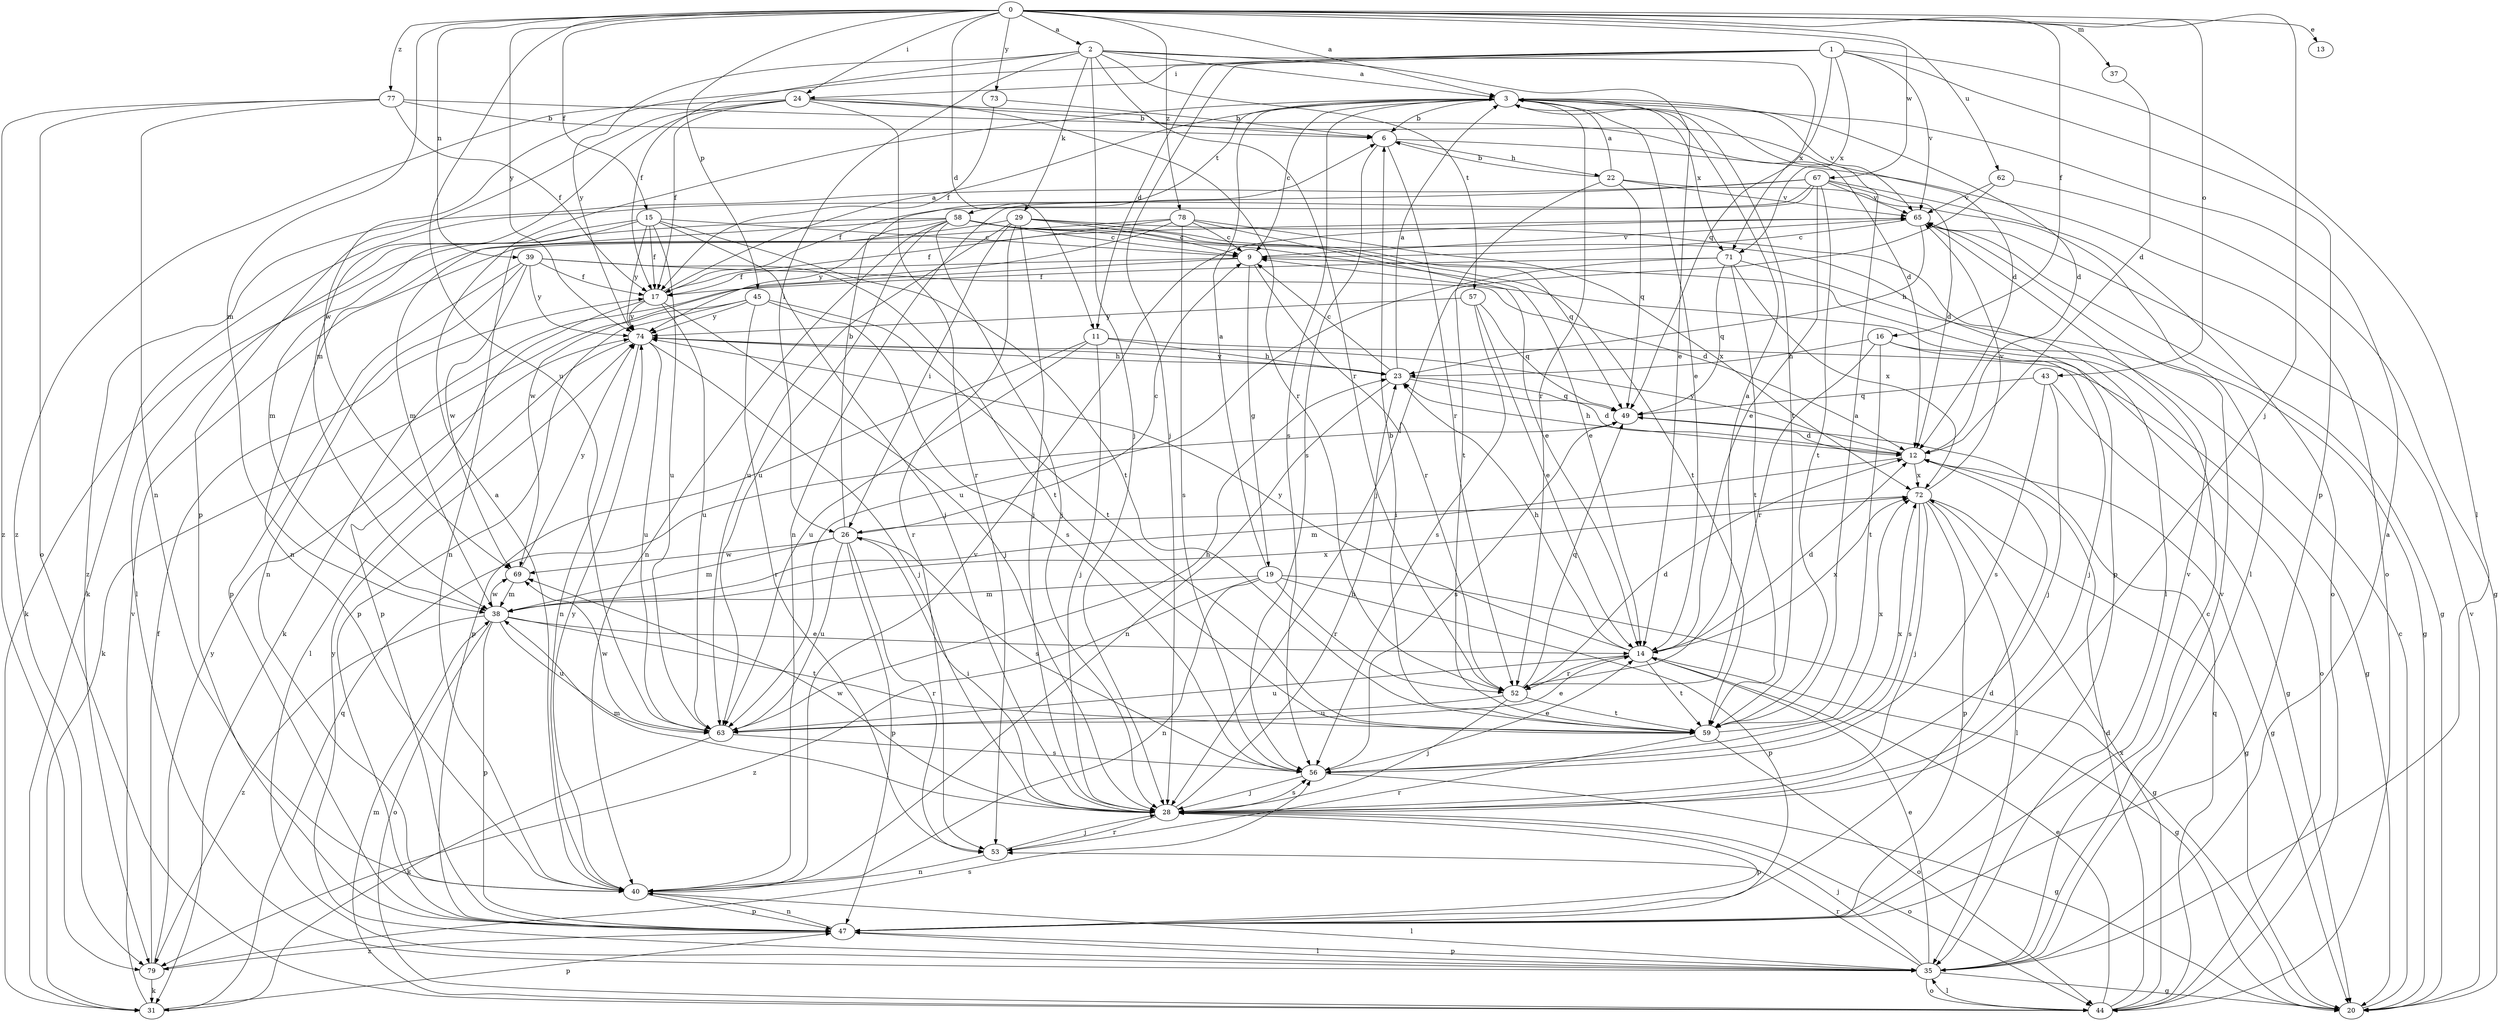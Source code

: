 strict digraph  {
0;
1;
2;
3;
6;
9;
11;
12;
13;
14;
15;
16;
17;
19;
20;
22;
23;
24;
26;
28;
29;
31;
35;
37;
38;
39;
40;
43;
44;
45;
47;
49;
52;
53;
56;
57;
58;
59;
62;
63;
65;
67;
69;
71;
72;
73;
74;
77;
78;
79;
0 -> 2  [label=a];
0 -> 3  [label=a];
0 -> 11  [label=d];
0 -> 13  [label=e];
0 -> 15  [label=f];
0 -> 16  [label=f];
0 -> 24  [label=i];
0 -> 28  [label=j];
0 -> 37  [label=m];
0 -> 38  [label=m];
0 -> 39  [label=n];
0 -> 43  [label=o];
0 -> 45  [label=p];
0 -> 62  [label=u];
0 -> 63  [label=u];
0 -> 67  [label=w];
0 -> 73  [label=y];
0 -> 74  [label=y];
0 -> 77  [label=z];
0 -> 78  [label=z];
1 -> 11  [label=d];
1 -> 24  [label=i];
1 -> 28  [label=j];
1 -> 35  [label=l];
1 -> 47  [label=p];
1 -> 49  [label=q];
1 -> 65  [label=v];
1 -> 69  [label=w];
1 -> 71  [label=x];
2 -> 3  [label=a];
2 -> 14  [label=e];
2 -> 17  [label=f];
2 -> 26  [label=i];
2 -> 28  [label=j];
2 -> 29  [label=k];
2 -> 52  [label=r];
2 -> 57  [label=t];
2 -> 71  [label=x];
2 -> 74  [label=y];
3 -> 6  [label=b];
3 -> 9  [label=c];
3 -> 12  [label=d];
3 -> 14  [label=e];
3 -> 52  [label=r];
3 -> 56  [label=s];
3 -> 58  [label=t];
3 -> 59  [label=t];
3 -> 65  [label=v];
3 -> 71  [label=x];
6 -> 22  [label=h];
6 -> 44  [label=o];
6 -> 52  [label=r];
6 -> 56  [label=s];
9 -> 17  [label=f];
9 -> 19  [label=g];
9 -> 31  [label=k];
9 -> 52  [label=r];
9 -> 65  [label=v];
11 -> 20  [label=g];
11 -> 23  [label=h];
11 -> 28  [label=j];
11 -> 47  [label=p];
11 -> 63  [label=u];
12 -> 20  [label=g];
12 -> 23  [label=h];
12 -> 38  [label=m];
12 -> 72  [label=x];
12 -> 74  [label=y];
14 -> 12  [label=d];
14 -> 20  [label=g];
14 -> 23  [label=h];
14 -> 52  [label=r];
14 -> 59  [label=t];
14 -> 63  [label=u];
14 -> 72  [label=x];
14 -> 74  [label=y];
15 -> 9  [label=c];
15 -> 17  [label=f];
15 -> 28  [label=j];
15 -> 35  [label=l];
15 -> 38  [label=m];
15 -> 59  [label=t];
15 -> 63  [label=u];
15 -> 74  [label=y];
16 -> 23  [label=h];
16 -> 28  [label=j];
16 -> 44  [label=o];
16 -> 52  [label=r];
16 -> 59  [label=t];
17 -> 3  [label=a];
17 -> 28  [label=j];
17 -> 47  [label=p];
17 -> 63  [label=u];
17 -> 74  [label=y];
19 -> 3  [label=a];
19 -> 20  [label=g];
19 -> 38  [label=m];
19 -> 40  [label=n];
19 -> 47  [label=p];
19 -> 52  [label=r];
19 -> 79  [label=z];
20 -> 9  [label=c];
20 -> 65  [label=v];
22 -> 3  [label=a];
22 -> 6  [label=b];
22 -> 35  [label=l];
22 -> 49  [label=q];
22 -> 59  [label=t];
22 -> 65  [label=v];
23 -> 3  [label=a];
23 -> 9  [label=c];
23 -> 12  [label=d];
23 -> 40  [label=n];
23 -> 49  [label=q];
23 -> 74  [label=y];
24 -> 6  [label=b];
24 -> 12  [label=d];
24 -> 17  [label=f];
24 -> 38  [label=m];
24 -> 47  [label=p];
24 -> 52  [label=r];
24 -> 53  [label=r];
24 -> 79  [label=z];
26 -> 6  [label=b];
26 -> 9  [label=c];
26 -> 38  [label=m];
26 -> 47  [label=p];
26 -> 53  [label=r];
26 -> 56  [label=s];
26 -> 63  [label=u];
26 -> 69  [label=w];
28 -> 23  [label=h];
28 -> 26  [label=i];
28 -> 38  [label=m];
28 -> 44  [label=o];
28 -> 47  [label=p];
28 -> 53  [label=r];
28 -> 56  [label=s];
28 -> 69  [label=w];
29 -> 9  [label=c];
29 -> 26  [label=i];
29 -> 28  [label=j];
29 -> 35  [label=l];
29 -> 40  [label=n];
29 -> 49  [label=q];
29 -> 53  [label=r];
29 -> 63  [label=u];
31 -> 47  [label=p];
31 -> 49  [label=q];
31 -> 65  [label=v];
35 -> 3  [label=a];
35 -> 9  [label=c];
35 -> 14  [label=e];
35 -> 20  [label=g];
35 -> 28  [label=j];
35 -> 44  [label=o];
35 -> 47  [label=p];
35 -> 53  [label=r];
35 -> 65  [label=v];
35 -> 74  [label=y];
37 -> 12  [label=d];
38 -> 14  [label=e];
38 -> 44  [label=o];
38 -> 47  [label=p];
38 -> 59  [label=t];
38 -> 63  [label=u];
38 -> 69  [label=w];
38 -> 72  [label=x];
38 -> 79  [label=z];
39 -> 12  [label=d];
39 -> 17  [label=f];
39 -> 40  [label=n];
39 -> 47  [label=p];
39 -> 59  [label=t];
39 -> 69  [label=w];
39 -> 74  [label=y];
40 -> 3  [label=a];
40 -> 35  [label=l];
40 -> 47  [label=p];
40 -> 65  [label=v];
40 -> 74  [label=y];
43 -> 20  [label=g];
43 -> 28  [label=j];
43 -> 49  [label=q];
43 -> 56  [label=s];
44 -> 12  [label=d];
44 -> 14  [label=e];
44 -> 35  [label=l];
44 -> 38  [label=m];
44 -> 49  [label=q];
44 -> 72  [label=x];
45 -> 31  [label=k];
45 -> 47  [label=p];
45 -> 53  [label=r];
45 -> 56  [label=s];
45 -> 59  [label=t];
45 -> 74  [label=y];
47 -> 12  [label=d];
47 -> 35  [label=l];
47 -> 40  [label=n];
47 -> 65  [label=v];
47 -> 79  [label=z];
49 -> 12  [label=d];
49 -> 56  [label=s];
52 -> 3  [label=a];
52 -> 12  [label=d];
52 -> 28  [label=j];
52 -> 49  [label=q];
52 -> 59  [label=t];
52 -> 63  [label=u];
53 -> 28  [label=j];
53 -> 40  [label=n];
56 -> 14  [label=e];
56 -> 20  [label=g];
56 -> 28  [label=j];
56 -> 72  [label=x];
57 -> 14  [label=e];
57 -> 49  [label=q];
57 -> 56  [label=s];
57 -> 74  [label=y];
58 -> 9  [label=c];
58 -> 14  [label=e];
58 -> 28  [label=j];
58 -> 31  [label=k];
58 -> 38  [label=m];
58 -> 40  [label=n];
58 -> 47  [label=p];
58 -> 59  [label=t];
58 -> 63  [label=u];
58 -> 74  [label=y];
59 -> 3  [label=a];
59 -> 6  [label=b];
59 -> 44  [label=o];
59 -> 53  [label=r];
59 -> 72  [label=x];
62 -> 20  [label=g];
62 -> 28  [label=j];
62 -> 65  [label=v];
63 -> 14  [label=e];
63 -> 23  [label=h];
63 -> 31  [label=k];
63 -> 56  [label=s];
63 -> 69  [label=w];
65 -> 9  [label=c];
65 -> 20  [label=g];
65 -> 23  [label=h];
67 -> 12  [label=d];
67 -> 14  [label=e];
67 -> 17  [label=f];
67 -> 31  [label=k];
67 -> 40  [label=n];
67 -> 44  [label=o];
67 -> 59  [label=t];
67 -> 65  [label=v];
67 -> 79  [label=z];
69 -> 38  [label=m];
69 -> 74  [label=y];
71 -> 17  [label=f];
71 -> 20  [label=g];
71 -> 49  [label=q];
71 -> 59  [label=t];
71 -> 63  [label=u];
71 -> 72  [label=x];
72 -> 20  [label=g];
72 -> 26  [label=i];
72 -> 28  [label=j];
72 -> 35  [label=l];
72 -> 47  [label=p];
72 -> 56  [label=s];
72 -> 65  [label=v];
73 -> 6  [label=b];
73 -> 17  [label=f];
74 -> 23  [label=h];
74 -> 28  [label=j];
74 -> 35  [label=l];
74 -> 40  [label=n];
74 -> 63  [label=u];
77 -> 6  [label=b];
77 -> 12  [label=d];
77 -> 17  [label=f];
77 -> 40  [label=n];
77 -> 44  [label=o];
77 -> 79  [label=z];
78 -> 9  [label=c];
78 -> 14  [label=e];
78 -> 17  [label=f];
78 -> 40  [label=n];
78 -> 56  [label=s];
78 -> 69  [label=w];
78 -> 72  [label=x];
79 -> 17  [label=f];
79 -> 31  [label=k];
79 -> 56  [label=s];
79 -> 74  [label=y];
}
